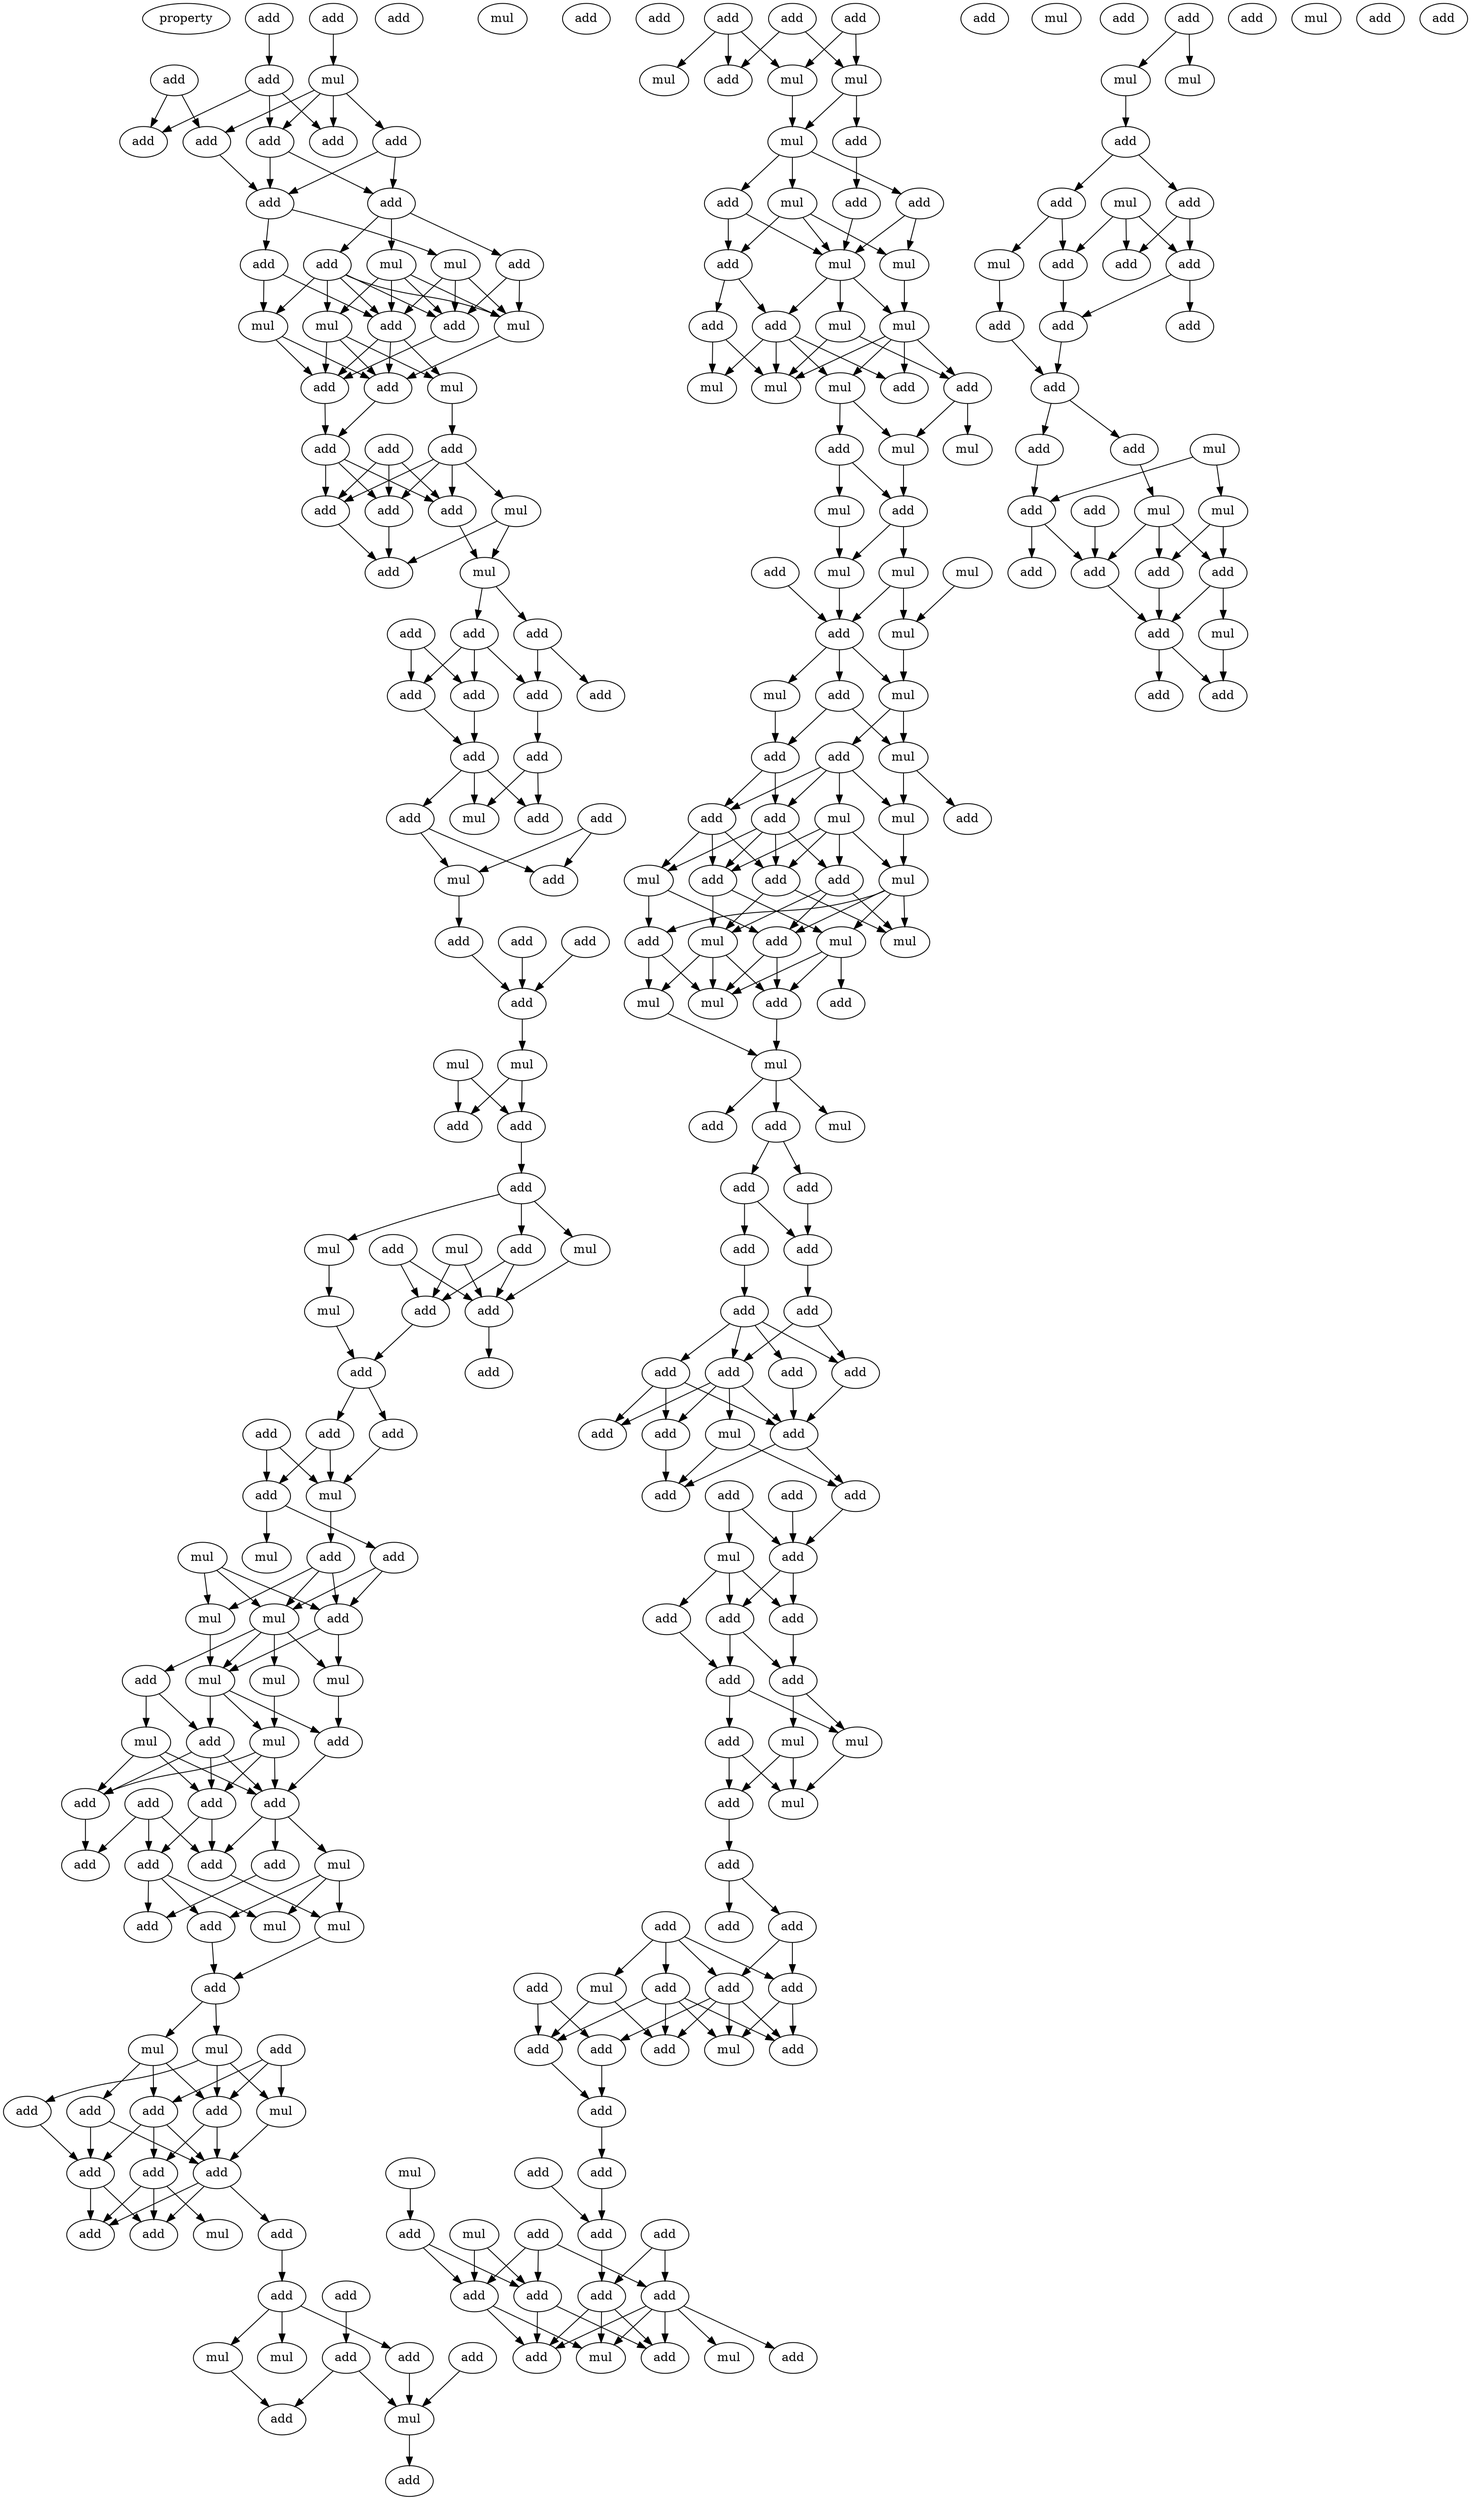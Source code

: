 digraph {
    node [fontcolor=black]
    property [mul=2,lf=1.6]
    0 [ label = add ];
    1 [ label = add ];
    2 [ label = add ];
    3 [ label = add ];
    4 [ label = mul ];
    5 [ label = add ];
    6 [ label = add ];
    7 [ label = add ];
    8 [ label = add ];
    9 [ label = add ];
    10 [ label = add ];
    11 [ label = add ];
    12 [ label = add ];
    13 [ label = add ];
    14 [ label = mul ];
    15 [ label = add ];
    16 [ label = mul ];
    17 [ label = mul ];
    18 [ label = mul ];
    19 [ label = add ];
    20 [ label = add ];
    21 [ label = mul ];
    22 [ label = add ];
    23 [ label = add ];
    24 [ label = mul ];
    25 [ label = add ];
    26 [ label = add ];
    27 [ label = add ];
    28 [ label = add ];
    29 [ label = mul ];
    30 [ label = add ];
    31 [ label = add ];
    32 [ label = mul ];
    33 [ label = add ];
    34 [ label = add ];
    35 [ label = add ];
    36 [ label = add ];
    37 [ label = add ];
    38 [ label = add ];
    39 [ label = add ];
    40 [ label = add ];
    41 [ label = add ];
    42 [ label = add ];
    43 [ label = add ];
    44 [ label = add ];
    45 [ label = add ];
    46 [ label = mul ];
    47 [ label = add ];
    48 [ label = add ];
    49 [ label = mul ];
    50 [ label = add ];
    51 [ label = add ];
    52 [ label = add ];
    53 [ label = add ];
    54 [ label = mul ];
    55 [ label = mul ];
    56 [ label = add ];
    57 [ label = mul ];
    58 [ label = add ];
    59 [ label = add ];
    60 [ label = add ];
    61 [ label = mul ];
    62 [ label = mul ];
    63 [ label = add ];
    64 [ label = add ];
    65 [ label = mul ];
    66 [ label = add ];
    67 [ label = add ];
    68 [ label = mul ];
    69 [ label = add ];
    70 [ label = add ];
    71 [ label = add ];
    72 [ label = add ];
    73 [ label = add ];
    74 [ label = mul ];
    75 [ label = add ];
    76 [ label = add ];
    77 [ label = mul ];
    78 [ label = add ];
    79 [ label = mul ];
    80 [ label = mul ];
    81 [ label = add ];
    82 [ label = mul ];
    83 [ label = mul ];
    84 [ label = mul ];
    85 [ label = mul ];
    86 [ label = add ];
    87 [ label = add ];
    88 [ label = add ];
    89 [ label = mul ];
    90 [ label = mul ];
    91 [ label = add ];
    92 [ label = add ];
    93 [ label = add ];
    94 [ label = add ];
    95 [ label = mul ];
    96 [ label = add ];
    97 [ label = add ];
    98 [ label = add ];
    99 [ label = add ];
    100 [ label = add ];
    101 [ label = add ];
    102 [ label = mul ];
    103 [ label = add ];
    104 [ label = mul ];
    105 [ label = add ];
    106 [ label = mul ];
    107 [ label = mul ];
    108 [ label = add ];
    109 [ label = add ];
    110 [ label = mul ];
    111 [ label = add ];
    112 [ label = add ];
    113 [ label = add ];
    114 [ label = add ];
    115 [ label = add ];
    116 [ label = add ];
    117 [ label = add ];
    118 [ label = mul ];
    119 [ label = add ];
    120 [ label = add ];
    121 [ label = add ];
    122 [ label = add ];
    123 [ label = add ];
    124 [ label = mul ];
    125 [ label = add ];
    126 [ label = add ];
    127 [ label = mul ];
    128 [ label = mul ];
    129 [ label = add ];
    130 [ label = add ];
    131 [ label = add ];
    132 [ label = add ];
    133 [ label = add ];
    134 [ label = mul ];
    135 [ label = add ];
    136 [ label = mul ];
    137 [ label = mul ];
    138 [ label = add ];
    139 [ label = mul ];
    140 [ label = add ];
    141 [ label = add ];
    142 [ label = add ];
    143 [ label = mul ];
    144 [ label = add ];
    145 [ label = mul ];
    146 [ label = mul ];
    147 [ label = mul ];
    148 [ label = add ];
    149 [ label = add ];
    150 [ label = mul ];
    151 [ label = mul ];
    152 [ label = add ];
    153 [ label = add ];
    154 [ label = mul ];
    155 [ label = mul ];
    156 [ label = mul ];
    157 [ label = add ];
    158 [ label = mul ];
    159 [ label = add ];
    160 [ label = mul ];
    161 [ label = mul ];
    162 [ label = add ];
    163 [ label = mul ];
    164 [ label = mul ];
    165 [ label = mul ];
    166 [ label = add ];
    167 [ label = mul ];
    168 [ label = mul ];
    169 [ label = add ];
    170 [ label = add ];
    171 [ label = add ];
    172 [ label = mul ];
    173 [ label = add ];
    174 [ label = add ];
    175 [ label = mul ];
    176 [ label = mul ];
    177 [ label = add ];
    178 [ label = add ];
    179 [ label = add ];
    180 [ label = mul ];
    181 [ label = mul ];
    182 [ label = add ];
    183 [ label = mul ];
    184 [ label = add ];
    185 [ label = mul ];
    186 [ label = mul ];
    187 [ label = add ];
    188 [ label = mul ];
    189 [ label = add ];
    190 [ label = add ];
    191 [ label = mul ];
    192 [ label = mul ];
    193 [ label = add ];
    194 [ label = add ];
    195 [ label = mul ];
    196 [ label = add ];
    197 [ label = add ];
    198 [ label = add ];
    199 [ label = add ];
    200 [ label = add ];
    201 [ label = add ];
    202 [ label = mul ];
    203 [ label = add ];
    204 [ label = add ];
    205 [ label = add ];
    206 [ label = add ];
    207 [ label = add ];
    208 [ label = add ];
    209 [ label = add ];
    210 [ label = add ];
    211 [ label = add ];
    212 [ label = mul ];
    213 [ label = add ];
    214 [ label = add ];
    215 [ label = add ];
    216 [ label = add ];
    217 [ label = mul ];
    218 [ label = add ];
    219 [ label = add ];
    220 [ label = add ];
    221 [ label = add ];
    222 [ label = add ];
    223 [ label = add ];
    224 [ label = mul ];
    225 [ label = add ];
    226 [ label = mul ];
    227 [ label = add ];
    228 [ label = mul ];
    229 [ label = add ];
    230 [ label = add ];
    231 [ label = add ];
    232 [ label = add ];
    233 [ label = add ];
    234 [ label = add ];
    235 [ label = mul ];
    236 [ label = add ];
    237 [ label = add ];
    238 [ label = add ];
    239 [ label = add ];
    240 [ label = mul ];
    241 [ label = add ];
    242 [ label = add ];
    243 [ label = add ];
    244 [ label = add ];
    245 [ label = add ];
    246 [ label = mul ];
    247 [ label = add ];
    248 [ label = mul ];
    249 [ label = add ];
    250 [ label = add ];
    251 [ label = add ];
    252 [ label = add ];
    253 [ label = add ];
    254 [ label = add ];
    255 [ label = add ];
    256 [ label = mul ];
    257 [ label = add ];
    258 [ label = mul ];
    259 [ label = add ];
    260 [ label = add ];
    261 [ label = add ];
    262 [ label = add ];
    263 [ label = mul ];
    264 [ label = mul ];
    265 [ label = mul ];
    266 [ label = add ];
    267 [ label = mul ];
    268 [ label = add ];
    269 [ label = add ];
    270 [ label = add ];
    271 [ label = add ];
    272 [ label = add ];
    273 [ label = mul ];
    274 [ label = add ];
    275 [ label = add ];
    276 [ label = add ];
    277 [ label = add ];
    278 [ label = add ];
    279 [ label = add ];
    280 [ label = mul ];
    281 [ label = add ];
    282 [ label = mul ];
    283 [ label = mul ];
    284 [ label = add ];
    285 [ label = add ];
    286 [ label = add ];
    287 [ label = add ];
    288 [ label = add ];
    289 [ label = add ];
    290 [ label = mul ];
    291 [ label = add ];
    292 [ label = add ];
    293 [ label = add ];
    294 [ label = add ];
    0 -> 3 [ name = 0 ];
    1 -> 4 [ name = 1 ];
    2 -> 5 [ name = 2 ];
    2 -> 8 [ name = 3 ];
    3 -> 7 [ name = 4 ];
    3 -> 8 [ name = 5 ];
    3 -> 9 [ name = 6 ];
    4 -> 5 [ name = 7 ];
    4 -> 6 [ name = 8 ];
    4 -> 7 [ name = 9 ];
    4 -> 9 [ name = 10 ];
    5 -> 10 [ name = 11 ];
    6 -> 10 [ name = 12 ];
    6 -> 11 [ name = 13 ];
    9 -> 10 [ name = 14 ];
    9 -> 11 [ name = 15 ];
    10 -> 15 [ name = 16 ];
    10 -> 16 [ name = 17 ];
    11 -> 12 [ name = 18 ];
    11 -> 13 [ name = 19 ];
    11 -> 14 [ name = 20 ];
    12 -> 20 [ name = 21 ];
    12 -> 21 [ name = 22 ];
    13 -> 17 [ name = 23 ];
    13 -> 18 [ name = 24 ];
    13 -> 19 [ name = 25 ];
    13 -> 20 [ name = 26 ];
    13 -> 21 [ name = 27 ];
    14 -> 17 [ name = 28 ];
    14 -> 19 [ name = 29 ];
    14 -> 20 [ name = 30 ];
    14 -> 21 [ name = 31 ];
    15 -> 18 [ name = 32 ];
    15 -> 19 [ name = 33 ];
    16 -> 19 [ name = 34 ];
    16 -> 20 [ name = 35 ];
    16 -> 21 [ name = 36 ];
    17 -> 22 [ name = 37 ];
    17 -> 23 [ name = 38 ];
    17 -> 24 [ name = 39 ];
    18 -> 22 [ name = 40 ];
    18 -> 23 [ name = 41 ];
    19 -> 22 [ name = 42 ];
    19 -> 23 [ name = 43 ];
    19 -> 24 [ name = 44 ];
    20 -> 23 [ name = 45 ];
    21 -> 22 [ name = 46 ];
    22 -> 26 [ name = 47 ];
    23 -> 26 [ name = 48 ];
    24 -> 27 [ name = 49 ];
    25 -> 28 [ name = 50 ];
    25 -> 30 [ name = 51 ];
    25 -> 31 [ name = 52 ];
    26 -> 28 [ name = 53 ];
    26 -> 30 [ name = 54 ];
    26 -> 31 [ name = 55 ];
    27 -> 28 [ name = 56 ];
    27 -> 29 [ name = 57 ];
    27 -> 30 [ name = 58 ];
    27 -> 31 [ name = 59 ];
    28 -> 33 [ name = 60 ];
    29 -> 32 [ name = 61 ];
    29 -> 33 [ name = 62 ];
    30 -> 33 [ name = 63 ];
    31 -> 32 [ name = 64 ];
    32 -> 36 [ name = 65 ];
    32 -> 37 [ name = 66 ];
    35 -> 39 [ name = 67 ];
    35 -> 40 [ name = 68 ];
    36 -> 38 [ name = 69 ];
    36 -> 41 [ name = 70 ];
    37 -> 39 [ name = 71 ];
    37 -> 40 [ name = 72 ];
    37 -> 41 [ name = 73 ];
    39 -> 43 [ name = 74 ];
    40 -> 43 [ name = 75 ];
    41 -> 42 [ name = 76 ];
    42 -> 44 [ name = 77 ];
    42 -> 46 [ name = 78 ];
    43 -> 44 [ name = 79 ];
    43 -> 46 [ name = 80 ];
    43 -> 47 [ name = 81 ];
    45 -> 48 [ name = 82 ];
    45 -> 49 [ name = 83 ];
    47 -> 48 [ name = 84 ];
    47 -> 49 [ name = 85 ];
    49 -> 52 [ name = 86 ];
    50 -> 53 [ name = 87 ];
    51 -> 53 [ name = 88 ];
    52 -> 53 [ name = 89 ];
    53 -> 54 [ name = 90 ];
    54 -> 56 [ name = 91 ];
    54 -> 58 [ name = 92 ];
    55 -> 56 [ name = 93 ];
    55 -> 58 [ name = 94 ];
    56 -> 59 [ name = 95 ];
    59 -> 61 [ name = 96 ];
    59 -> 62 [ name = 97 ];
    59 -> 64 [ name = 98 ];
    61 -> 68 [ name = 99 ];
    62 -> 67 [ name = 100 ];
    63 -> 66 [ name = 101 ];
    63 -> 67 [ name = 102 ];
    64 -> 66 [ name = 103 ];
    64 -> 67 [ name = 104 ];
    65 -> 66 [ name = 105 ];
    65 -> 67 [ name = 106 ];
    66 -> 70 [ name = 107 ];
    67 -> 69 [ name = 108 ];
    68 -> 70 [ name = 109 ];
    70 -> 71 [ name = 110 ];
    70 -> 73 [ name = 111 ];
    71 -> 74 [ name = 112 ];
    72 -> 74 [ name = 113 ];
    72 -> 75 [ name = 114 ];
    73 -> 74 [ name = 115 ];
    73 -> 75 [ name = 116 ];
    74 -> 76 [ name = 117 ];
    75 -> 77 [ name = 118 ];
    75 -> 78 [ name = 119 ];
    76 -> 80 [ name = 120 ];
    76 -> 81 [ name = 121 ];
    76 -> 82 [ name = 122 ];
    78 -> 81 [ name = 123 ];
    78 -> 82 [ name = 124 ];
    79 -> 80 [ name = 125 ];
    79 -> 81 [ name = 126 ];
    79 -> 82 [ name = 127 ];
    80 -> 84 [ name = 128 ];
    81 -> 83 [ name = 129 ];
    81 -> 84 [ name = 130 ];
    82 -> 83 [ name = 131 ];
    82 -> 84 [ name = 132 ];
    82 -> 85 [ name = 133 ];
    82 -> 86 [ name = 134 ];
    83 -> 88 [ name = 135 ];
    84 -> 87 [ name = 136 ];
    84 -> 88 [ name = 137 ];
    84 -> 89 [ name = 138 ];
    85 -> 89 [ name = 139 ];
    86 -> 87 [ name = 140 ];
    86 -> 90 [ name = 141 ];
    87 -> 92 [ name = 142 ];
    87 -> 93 [ name = 143 ];
    87 -> 94 [ name = 144 ];
    88 -> 94 [ name = 145 ];
    89 -> 92 [ name = 146 ];
    89 -> 93 [ name = 147 ];
    89 -> 94 [ name = 148 ];
    90 -> 92 [ name = 149 ];
    90 -> 93 [ name = 150 ];
    90 -> 94 [ name = 151 ];
    91 -> 96 [ name = 152 ];
    91 -> 97 [ name = 153 ];
    91 -> 98 [ name = 154 ];
    92 -> 96 [ name = 155 ];
    92 -> 98 [ name = 156 ];
    93 -> 97 [ name = 157 ];
    94 -> 95 [ name = 158 ];
    94 -> 96 [ name = 159 ];
    94 -> 99 [ name = 160 ];
    95 -> 100 [ name = 161 ];
    95 -> 102 [ name = 162 ];
    95 -> 104 [ name = 163 ];
    96 -> 104 [ name = 164 ];
    98 -> 100 [ name = 165 ];
    98 -> 102 [ name = 166 ];
    98 -> 103 [ name = 167 ];
    99 -> 103 [ name = 168 ];
    100 -> 105 [ name = 169 ];
    104 -> 105 [ name = 170 ];
    105 -> 106 [ name = 171 ];
    105 -> 107 [ name = 172 ];
    106 -> 110 [ name = 173 ];
    106 -> 111 [ name = 174 ];
    106 -> 113 [ name = 175 ];
    107 -> 109 [ name = 176 ];
    107 -> 112 [ name = 177 ];
    107 -> 113 [ name = 178 ];
    108 -> 110 [ name = 179 ];
    108 -> 112 [ name = 180 ];
    108 -> 113 [ name = 181 ];
    109 -> 114 [ name = 182 ];
    109 -> 115 [ name = 183 ];
    110 -> 114 [ name = 184 ];
    111 -> 115 [ name = 185 ];
    112 -> 114 [ name = 186 ];
    112 -> 115 [ name = 187 ];
    112 -> 116 [ name = 188 ];
    113 -> 114 [ name = 189 ];
    113 -> 116 [ name = 190 ];
    114 -> 117 [ name = 191 ];
    114 -> 119 [ name = 192 ];
    114 -> 120 [ name = 193 ];
    115 -> 117 [ name = 194 ];
    115 -> 119 [ name = 195 ];
    116 -> 117 [ name = 196 ];
    116 -> 118 [ name = 197 ];
    116 -> 119 [ name = 198 ];
    120 -> 121 [ name = 199 ];
    121 -> 124 [ name = 200 ];
    121 -> 126 [ name = 201 ];
    121 -> 127 [ name = 202 ];
    122 -> 125 [ name = 203 ];
    123 -> 128 [ name = 204 ];
    125 -> 128 [ name = 205 ];
    125 -> 129 [ name = 206 ];
    126 -> 128 [ name = 207 ];
    127 -> 129 [ name = 208 ];
    128 -> 130 [ name = 209 ];
    131 -> 134 [ name = 210 ];
    131 -> 135 [ name = 211 ];
    131 -> 137 [ name = 212 ];
    132 -> 135 [ name = 213 ];
    132 -> 136 [ name = 214 ];
    133 -> 136 [ name = 215 ];
    133 -> 137 [ name = 216 ];
    136 -> 138 [ name = 217 ];
    136 -> 139 [ name = 218 ];
    137 -> 139 [ name = 219 ];
    138 -> 142 [ name = 220 ];
    139 -> 140 [ name = 221 ];
    139 -> 141 [ name = 222 ];
    139 -> 143 [ name = 223 ];
    140 -> 144 [ name = 224 ];
    140 -> 145 [ name = 225 ];
    141 -> 145 [ name = 226 ];
    141 -> 146 [ name = 227 ];
    142 -> 145 [ name = 228 ];
    143 -> 144 [ name = 229 ];
    143 -> 145 [ name = 230 ];
    143 -> 146 [ name = 231 ];
    144 -> 148 [ name = 232 ];
    144 -> 149 [ name = 233 ];
    145 -> 147 [ name = 234 ];
    145 -> 148 [ name = 235 ];
    145 -> 150 [ name = 236 ];
    146 -> 147 [ name = 237 ];
    147 -> 152 [ name = 238 ];
    147 -> 153 [ name = 239 ];
    147 -> 154 [ name = 240 ];
    147 -> 155 [ name = 241 ];
    148 -> 151 [ name = 242 ];
    148 -> 152 [ name = 243 ];
    148 -> 154 [ name = 244 ];
    148 -> 155 [ name = 245 ];
    149 -> 151 [ name = 246 ];
    149 -> 155 [ name = 247 ];
    150 -> 153 [ name = 248 ];
    150 -> 155 [ name = 249 ];
    153 -> 156 [ name = 250 ];
    153 -> 158 [ name = 251 ];
    154 -> 156 [ name = 252 ];
    154 -> 157 [ name = 253 ];
    156 -> 159 [ name = 254 ];
    157 -> 159 [ name = 255 ];
    157 -> 160 [ name = 256 ];
    159 -> 163 [ name = 257 ];
    159 -> 164 [ name = 258 ];
    160 -> 163 [ name = 259 ];
    161 -> 165 [ name = 260 ];
    162 -> 166 [ name = 261 ];
    163 -> 166 [ name = 262 ];
    164 -> 165 [ name = 263 ];
    164 -> 166 [ name = 264 ];
    165 -> 168 [ name = 265 ];
    166 -> 167 [ name = 266 ];
    166 -> 168 [ name = 267 ];
    166 -> 169 [ name = 268 ];
    167 -> 170 [ name = 269 ];
    168 -> 171 [ name = 270 ];
    168 -> 172 [ name = 271 ];
    169 -> 170 [ name = 272 ];
    169 -> 172 [ name = 273 ];
    170 -> 173 [ name = 274 ];
    170 -> 177 [ name = 275 ];
    171 -> 173 [ name = 276 ];
    171 -> 175 [ name = 277 ];
    171 -> 176 [ name = 278 ];
    171 -> 177 [ name = 279 ];
    172 -> 174 [ name = 280 ];
    172 -> 175 [ name = 281 ];
    173 -> 178 [ name = 282 ];
    173 -> 179 [ name = 283 ];
    173 -> 181 [ name = 284 ];
    173 -> 182 [ name = 285 ];
    175 -> 180 [ name = 286 ];
    176 -> 178 [ name = 287 ];
    176 -> 179 [ name = 288 ];
    176 -> 180 [ name = 289 ];
    176 -> 182 [ name = 290 ];
    177 -> 178 [ name = 291 ];
    177 -> 179 [ name = 292 ];
    177 -> 181 [ name = 293 ];
    178 -> 183 [ name = 294 ];
    178 -> 185 [ name = 295 ];
    179 -> 185 [ name = 296 ];
    179 -> 186 [ name = 297 ];
    180 -> 183 [ name = 298 ];
    180 -> 184 [ name = 299 ];
    180 -> 186 [ name = 300 ];
    180 -> 187 [ name = 301 ];
    181 -> 184 [ name = 302 ];
    181 -> 187 [ name = 303 ];
    182 -> 183 [ name = 304 ];
    182 -> 184 [ name = 305 ];
    182 -> 185 [ name = 306 ];
    184 -> 188 [ name = 307 ];
    184 -> 190 [ name = 308 ];
    185 -> 188 [ name = 309 ];
    185 -> 190 [ name = 310 ];
    185 -> 191 [ name = 311 ];
    186 -> 188 [ name = 312 ];
    186 -> 189 [ name = 313 ];
    186 -> 190 [ name = 314 ];
    187 -> 188 [ name = 315 ];
    187 -> 191 [ name = 316 ];
    190 -> 192 [ name = 317 ];
    191 -> 192 [ name = 318 ];
    192 -> 193 [ name = 319 ];
    192 -> 194 [ name = 320 ];
    192 -> 195 [ name = 321 ];
    194 -> 196 [ name = 322 ];
    194 -> 198 [ name = 323 ];
    196 -> 199 [ name = 324 ];
    196 -> 200 [ name = 325 ];
    198 -> 200 [ name = 326 ];
    199 -> 201 [ name = 327 ];
    200 -> 203 [ name = 328 ];
    201 -> 204 [ name = 329 ];
    201 -> 205 [ name = 330 ];
    201 -> 206 [ name = 331 ];
    201 -> 207 [ name = 332 ];
    203 -> 205 [ name = 333 ];
    203 -> 207 [ name = 334 ];
    204 -> 209 [ name = 335 ];
    205 -> 209 [ name = 336 ];
    206 -> 209 [ name = 337 ];
    206 -> 210 [ name = 338 ];
    206 -> 211 [ name = 339 ];
    207 -> 209 [ name = 340 ];
    207 -> 210 [ name = 341 ];
    207 -> 211 [ name = 342 ];
    207 -> 212 [ name = 343 ];
    209 -> 214 [ name = 344 ];
    209 -> 216 [ name = 345 ];
    211 -> 214 [ name = 346 ];
    212 -> 214 [ name = 347 ];
    212 -> 216 [ name = 348 ];
    213 -> 218 [ name = 349 ];
    215 -> 217 [ name = 350 ];
    215 -> 218 [ name = 351 ];
    216 -> 218 [ name = 352 ];
    217 -> 219 [ name = 353 ];
    217 -> 220 [ name = 354 ];
    217 -> 221 [ name = 355 ];
    218 -> 219 [ name = 356 ];
    218 -> 220 [ name = 357 ];
    219 -> 222 [ name = 358 ];
    219 -> 223 [ name = 359 ];
    220 -> 223 [ name = 360 ];
    221 -> 222 [ name = 361 ];
    222 -> 225 [ name = 362 ];
    222 -> 226 [ name = 363 ];
    223 -> 224 [ name = 364 ];
    223 -> 226 [ name = 365 ];
    224 -> 227 [ name = 366 ];
    224 -> 228 [ name = 367 ];
    225 -> 227 [ name = 368 ];
    225 -> 228 [ name = 369 ];
    226 -> 228 [ name = 370 ];
    227 -> 229 [ name = 371 ];
    229 -> 231 [ name = 372 ];
    229 -> 232 [ name = 373 ];
    230 -> 234 [ name = 374 ];
    230 -> 235 [ name = 375 ];
    230 -> 236 [ name = 376 ];
    230 -> 237 [ name = 377 ];
    231 -> 234 [ name = 378 ];
    231 -> 236 [ name = 379 ];
    233 -> 239 [ name = 380 ];
    233 -> 241 [ name = 381 ];
    234 -> 238 [ name = 382 ];
    234 -> 239 [ name = 383 ];
    234 -> 240 [ name = 384 ];
    234 -> 242 [ name = 385 ];
    235 -> 238 [ name = 386 ];
    235 -> 241 [ name = 387 ];
    236 -> 240 [ name = 388 ];
    236 -> 242 [ name = 389 ];
    237 -> 238 [ name = 390 ];
    237 -> 240 [ name = 391 ];
    237 -> 241 [ name = 392 ];
    237 -> 242 [ name = 393 ];
    239 -> 243 [ name = 394 ];
    241 -> 243 [ name = 395 ];
    243 -> 244 [ name = 396 ];
    244 -> 247 [ name = 397 ];
    245 -> 247 [ name = 398 ];
    246 -> 251 [ name = 399 ];
    247 -> 253 [ name = 400 ];
    248 -> 252 [ name = 401 ];
    248 -> 255 [ name = 402 ];
    249 -> 252 [ name = 403 ];
    249 -> 254 [ name = 404 ];
    249 -> 255 [ name = 405 ];
    250 -> 253 [ name = 406 ];
    250 -> 254 [ name = 407 ];
    251 -> 252 [ name = 408 ];
    251 -> 255 [ name = 409 ];
    252 -> 257 [ name = 410 ];
    252 -> 259 [ name = 411 ];
    253 -> 257 [ name = 412 ];
    253 -> 258 [ name = 413 ];
    253 -> 259 [ name = 414 ];
    254 -> 256 [ name = 415 ];
    254 -> 257 [ name = 416 ];
    254 -> 258 [ name = 417 ];
    254 -> 259 [ name = 418 ];
    254 -> 260 [ name = 419 ];
    255 -> 257 [ name = 420 ];
    255 -> 258 [ name = 421 ];
    261 -> 263 [ name = 422 ];
    261 -> 264 [ name = 423 ];
    263 -> 266 [ name = 424 ];
    266 -> 268 [ name = 425 ];
    266 -> 269 [ name = 426 ];
    267 -> 270 [ name = 427 ];
    267 -> 271 [ name = 428 ];
    267 -> 272 [ name = 429 ];
    268 -> 270 [ name = 430 ];
    268 -> 272 [ name = 431 ];
    269 -> 271 [ name = 432 ];
    269 -> 273 [ name = 433 ];
    270 -> 274 [ name = 434 ];
    270 -> 275 [ name = 435 ];
    271 -> 275 [ name = 436 ];
    273 -> 276 [ name = 437 ];
    275 -> 277 [ name = 438 ];
    276 -> 277 [ name = 439 ];
    277 -> 278 [ name = 440 ];
    277 -> 279 [ name = 441 ];
    278 -> 282 [ name = 442 ];
    279 -> 281 [ name = 443 ];
    280 -> 281 [ name = 444 ];
    280 -> 283 [ name = 445 ];
    281 -> 286 [ name = 446 ];
    281 -> 288 [ name = 447 ];
    282 -> 285 [ name = 448 ];
    282 -> 286 [ name = 449 ];
    282 -> 287 [ name = 450 ];
    283 -> 285 [ name = 451 ];
    283 -> 287 [ name = 452 ];
    284 -> 286 [ name = 453 ];
    285 -> 289 [ name = 454 ];
    285 -> 290 [ name = 455 ];
    286 -> 289 [ name = 456 ];
    287 -> 289 [ name = 457 ];
    289 -> 291 [ name = 458 ];
    289 -> 292 [ name = 459 ];
    290 -> 292 [ name = 460 ];
}

